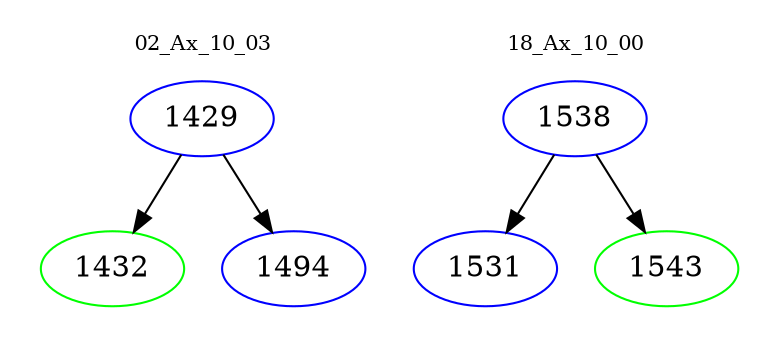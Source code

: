 digraph{
subgraph cluster_0 {
color = white
label = "02_Ax_10_03";
fontsize=10;
T0_1429 [label="1429", color="blue"]
T0_1429 -> T0_1432 [color="black"]
T0_1432 [label="1432", color="green"]
T0_1429 -> T0_1494 [color="black"]
T0_1494 [label="1494", color="blue"]
}
subgraph cluster_1 {
color = white
label = "18_Ax_10_00";
fontsize=10;
T1_1538 [label="1538", color="blue"]
T1_1538 -> T1_1531 [color="black"]
T1_1531 [label="1531", color="blue"]
T1_1538 -> T1_1543 [color="black"]
T1_1543 [label="1543", color="green"]
}
}
